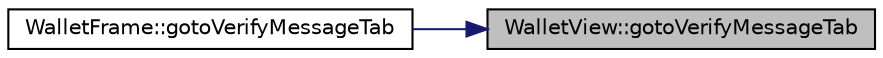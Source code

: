 digraph "WalletView::gotoVerifyMessageTab"
{
 // LATEX_PDF_SIZE
  edge [fontname="Helvetica",fontsize="10",labelfontname="Helvetica",labelfontsize="10"];
  node [fontname="Helvetica",fontsize="10",shape=record];
  rankdir="RL";
  Node44 [label="WalletView::gotoVerifyMessageTab",height=0.2,width=0.4,color="black", fillcolor="grey75", style="filled", fontcolor="black",tooltip=" "];
  Node44 -> Node45 [dir="back",color="midnightblue",fontsize="10",style="solid",fontname="Helvetica"];
  Node45 [label="WalletFrame::gotoVerifyMessageTab",height=0.2,width=0.4,color="black", fillcolor="white", style="filled",URL="$class_wallet_frame.html#af5cce5026575d013cb9d6933ebe7aa98",tooltip=" "];
}
